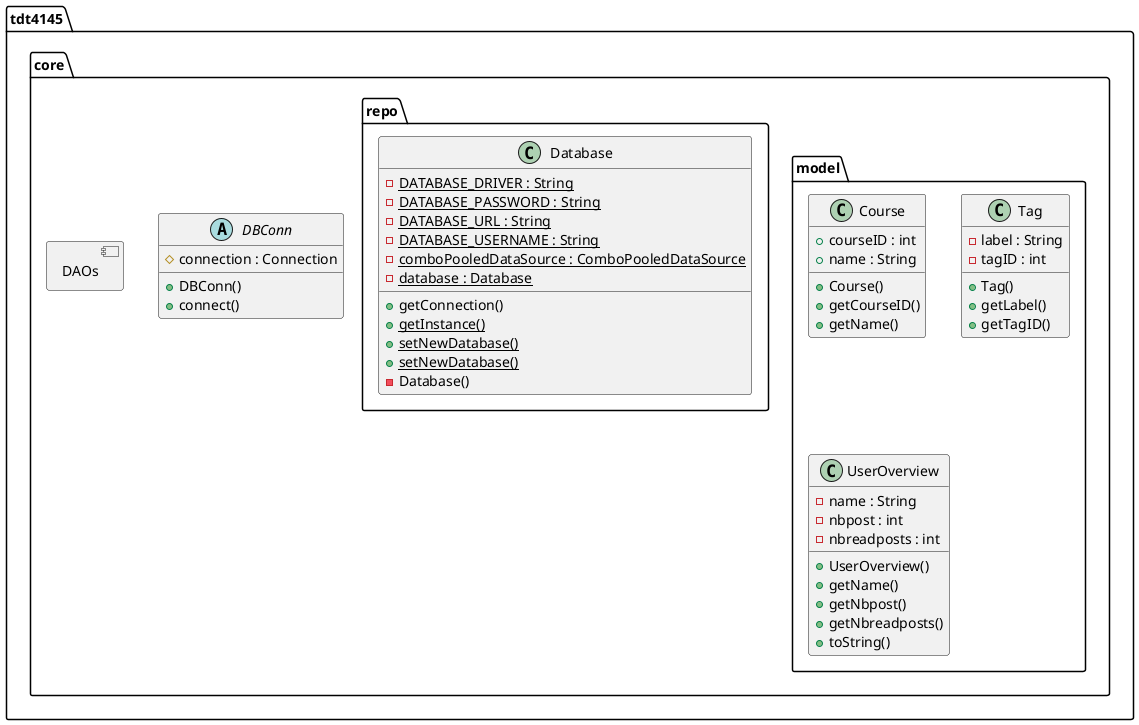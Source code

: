 @startuml
allow_mixing

  namespace tdt4145.core {
      class tdt4145.core.model.Course {
          + courseID : int
          + name : String
          + Course()
          + getCourseID()
          + getName()
      }
    }


    namespace tdt4145.core {
      abstract class tdt4145.core.DBConn {
          # connection : Connection
          + DBConn()
          + connect()
      }
    }


    namespace tdt4145.core {
      class tdt4145.core.repo.Database {
          {static} - DATABASE_DRIVER : String
          {static} - DATABASE_PASSWORD : String
          {static} - DATABASE_URL : String
          {static} - DATABASE_USERNAME : String
          {static} - comboPooledDataSource : ComboPooledDataSource
          {static} - database : Database
          + getConnection()
          {static} + getInstance()
          {static} + setNewDatabase()
          {static} + setNewDatabase()
          - Database()
      }
    }


    namespace tdt4145.core {
      class tdt4145.core.model.Tag {
          - label : String
          - tagID : int
          + Tag()
          + getLabel()
          + getTagID()
      }
    }


    namespace tdt4145.core {
      class tdt4145.core.model.UserOverview {
          - name : String
          - nbpost : int
          - nbreadposts : int
          + UserOverview()
          + getName()
          + getNbpost()
          + getNbreadposts()
          + toString()
      }
    }

  namespace tdt4145.core {
        component DAOs
    }
@enduml
